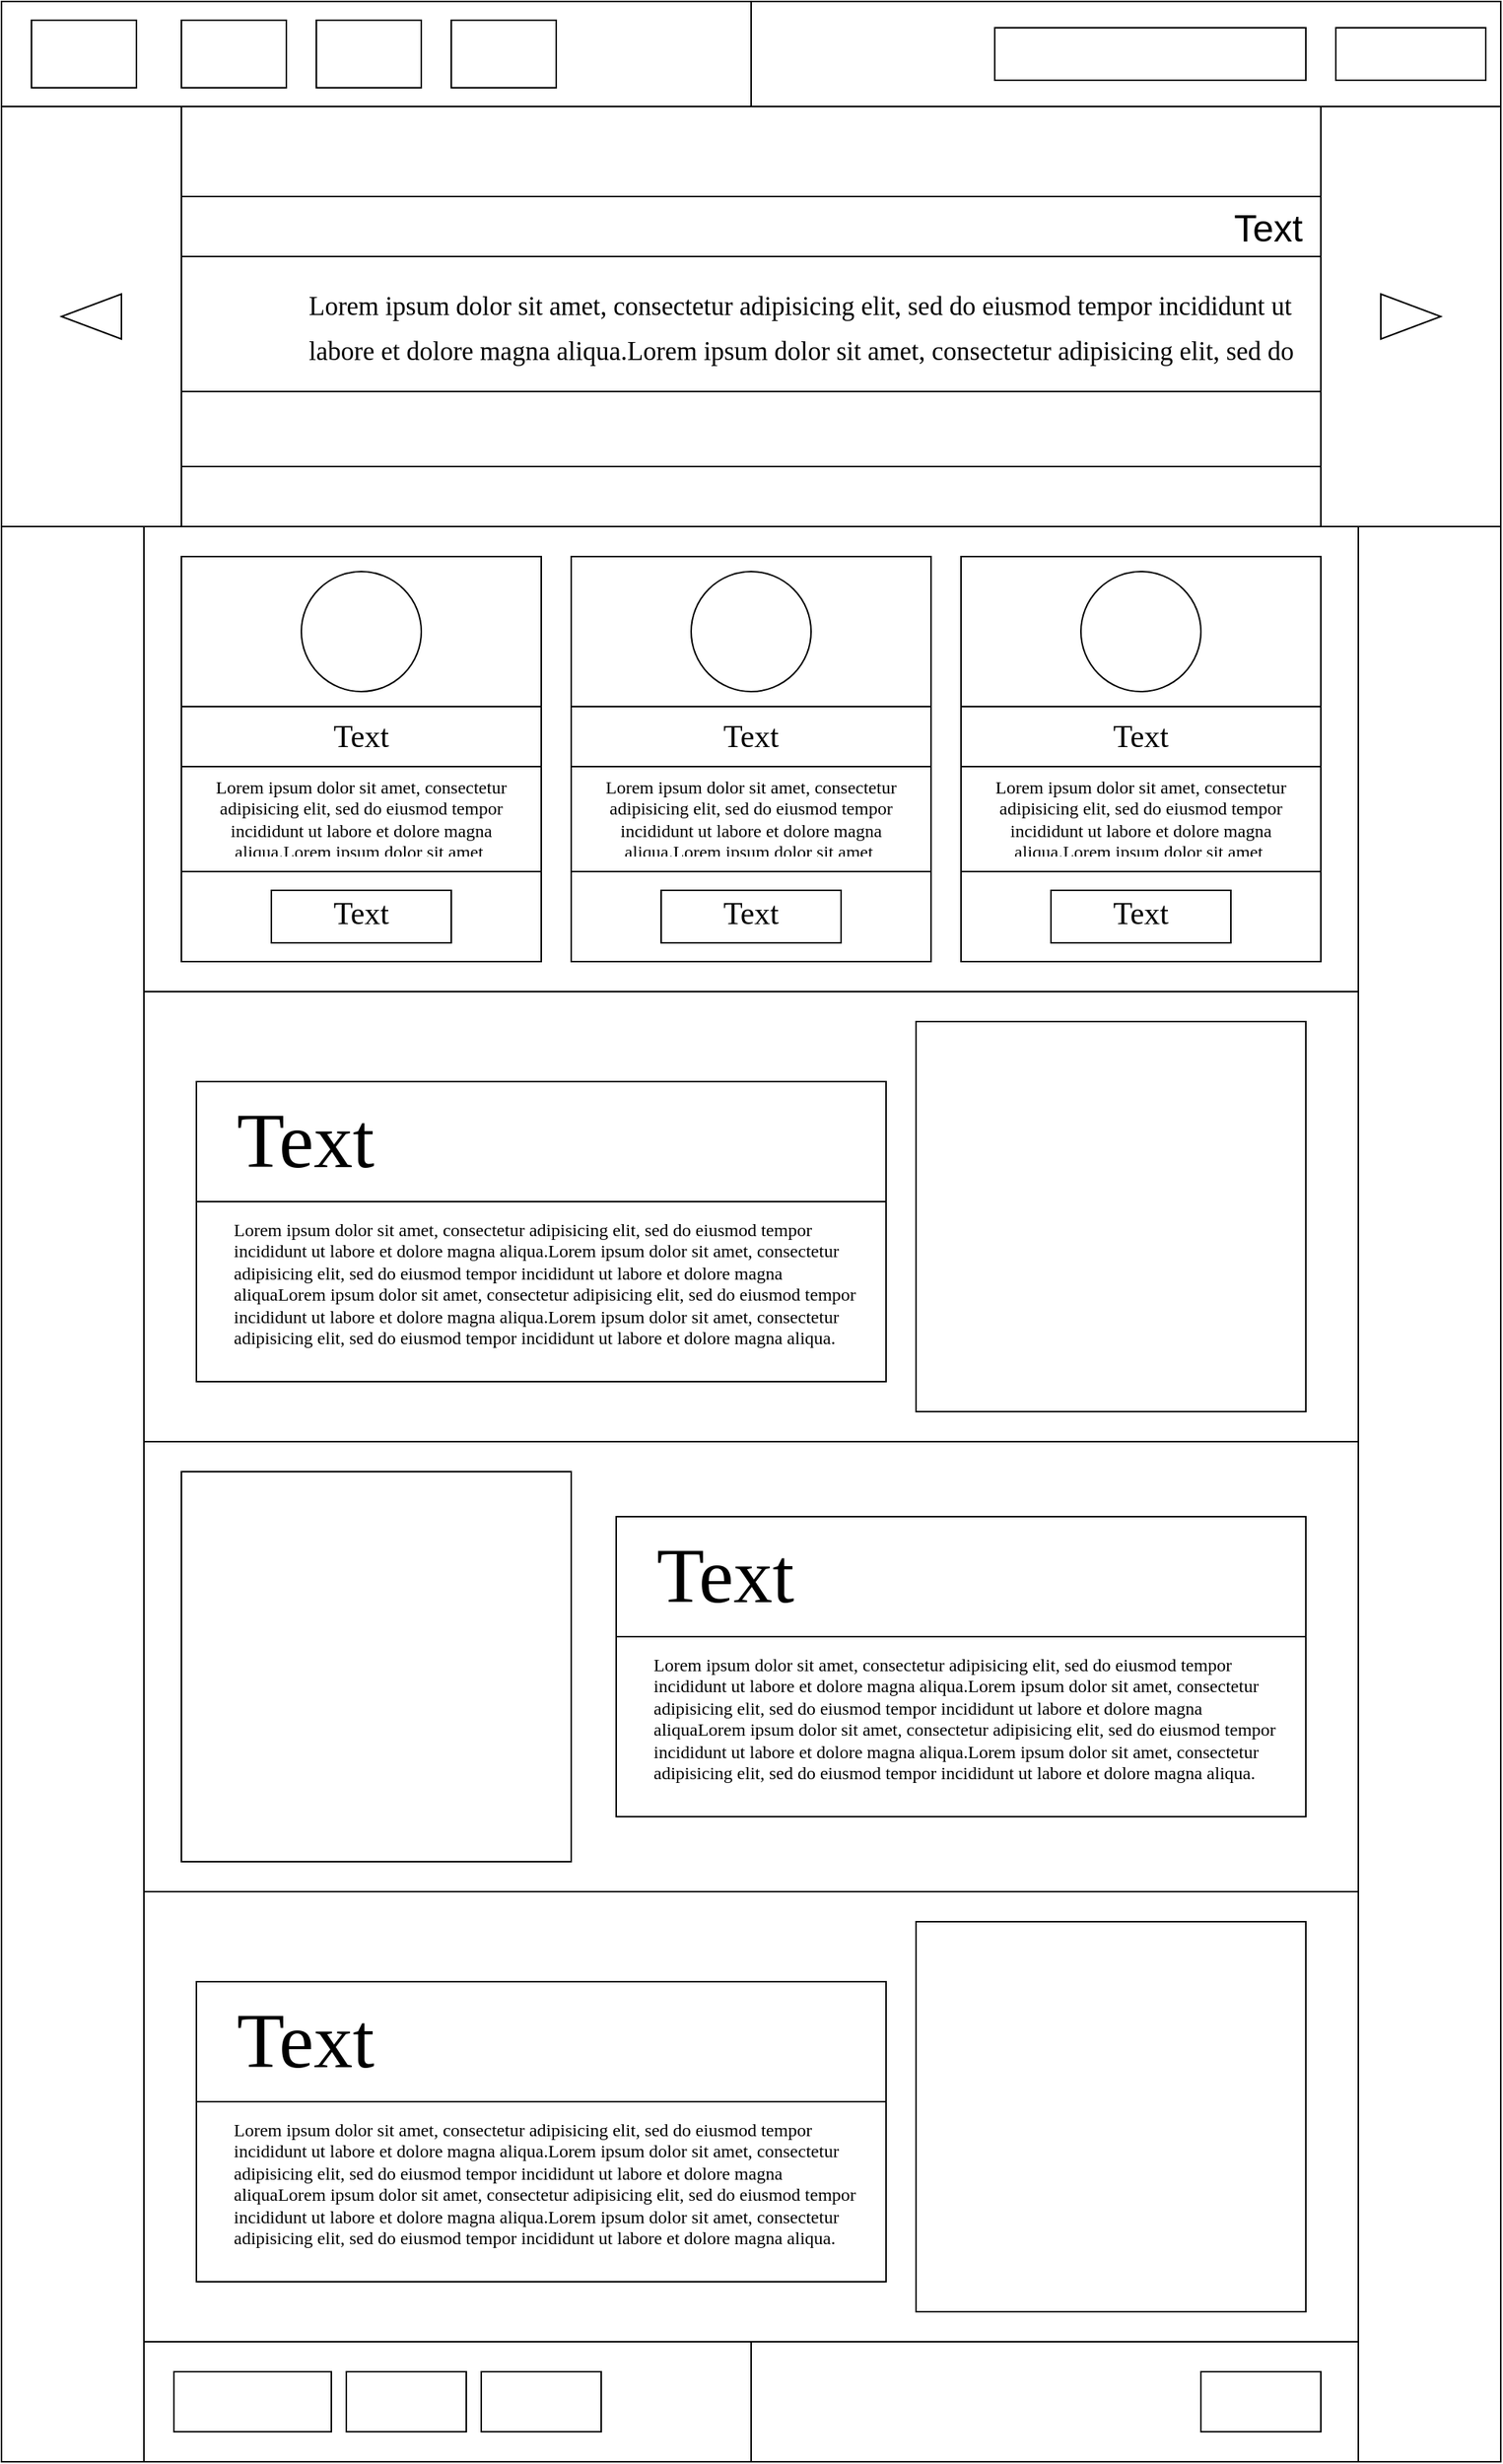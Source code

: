 <mxfile version="17.4.0" type="device"><diagram id="iSoF3-6KIZEfbEZbUt6i" name="Page-1"><mxGraphModel dx="1102" dy="1791" grid="1" gridSize="10" guides="1" tooltips="1" connect="1" arrows="1" fold="1" page="1" pageScale="1" pageWidth="827" pageHeight="1169" math="0" shadow="0"><root><mxCell id="0"/><mxCell id="1" parent="0"/><mxCell id="8V-t8jamgbWhmO7J3Caf-1" value="" style="rounded=0;whiteSpace=wrap;html=1;" vertex="1" parent="1"><mxGeometry y="-10" width="1000" height="1640" as="geometry"/></mxCell><mxCell id="8V-t8jamgbWhmO7J3Caf-3" value="" style="rounded=0;whiteSpace=wrap;html=1;" vertex="1" parent="1"><mxGeometry y="60" width="1000" height="280" as="geometry"/></mxCell><mxCell id="8V-t8jamgbWhmO7J3Caf-4" value="" style="rounded=0;whiteSpace=wrap;html=1;" vertex="1" parent="1"><mxGeometry y="60" width="120" height="280" as="geometry"/></mxCell><mxCell id="8V-t8jamgbWhmO7J3Caf-5" value="" style="rounded=0;whiteSpace=wrap;html=1;" vertex="1" parent="1"><mxGeometry x="880" y="60" width="120" height="280" as="geometry"/></mxCell><mxCell id="8V-t8jamgbWhmO7J3Caf-6" value="" style="rounded=0;whiteSpace=wrap;html=1;" vertex="1" parent="1"><mxGeometry x="120" y="60" width="760" height="280" as="geometry"/></mxCell><mxCell id="8V-t8jamgbWhmO7J3Caf-7" value="" style="rounded=0;whiteSpace=wrap;html=1;" vertex="1" parent="1"><mxGeometry x="120" y="300" width="760" height="40" as="geometry"/></mxCell><mxCell id="8V-t8jamgbWhmO7J3Caf-8" value="" style="rounded=0;whiteSpace=wrap;html=1;" vertex="1" parent="1"><mxGeometry x="120" y="120" width="760" height="40" as="geometry"/></mxCell><mxCell id="8V-t8jamgbWhmO7J3Caf-9" value="" style="rounded=0;whiteSpace=wrap;html=1;" vertex="1" parent="1"><mxGeometry x="120" y="160" width="760" height="90" as="geometry"/></mxCell><mxCell id="8V-t8jamgbWhmO7J3Caf-10" value="" style="rounded=0;whiteSpace=wrap;html=1;" vertex="1" parent="1"><mxGeometry x="120" y="250" width="760" height="50" as="geometry"/></mxCell><mxCell id="8V-t8jamgbWhmO7J3Caf-11" value="Text" style="text;html=1;strokeColor=none;fillColor=none;align=right;verticalAlign=middle;whiteSpace=wrap;rounded=0;fontSize=25;" vertex="1" parent="1"><mxGeometry x="290" y="120" width="580" height="40" as="geometry"/></mxCell><mxCell id="8V-t8jamgbWhmO7J3Caf-13" value="&lt;p&gt;&lt;/p&gt;&lt;span style=&quot;font-family: &amp;#34;verdana&amp;#34; ; font-size: 17.5px&quot;&gt;Lorem ipsum dolor sit amet, consectetur adipisicing elit, sed do eiusmod tempor incididunt ut labore et dolore magna aliqua.&lt;/span&gt;&lt;span style=&quot;font-family: &amp;#34;verdana&amp;#34; ; font-size: 17.5px&quot;&gt;Lorem ipsum dolor sit amet, consectetur adipisicing elit, sed do eiusmod tempor incididunt ut labore et dolore magna aliqua&lt;/span&gt;&lt;span style=&quot;font-family: &amp;#34;verdana&amp;#34; ; font-size: 17.5px&quot;&gt;Lorem ipsum dolor sit amet, consectetur adipisicing elit, sed do eiusmod tempor incididunt ut labore et dolore magna aliqua.&lt;/span&gt;&lt;span style=&quot;font-family: &amp;#34;verdana&amp;#34; ; font-size: 17.5px&quot;&gt;Lorem ipsum dolor sit amet, consectetur adipisicing elit, sed do eiusmod tempor incididunt ut labore et dolore magna aliqua.&lt;/span&gt;&lt;span style=&quot;font-family: &amp;#34;verdana&amp;#34; ; font-size: 17.5px&quot;&gt;&lt;br&gt;.&lt;/span&gt;" style="text;html=1;strokeColor=none;fillColor=none;spacing=5;spacingTop=-20;whiteSpace=wrap;overflow=hidden;rounded=0;fontSize=25;" vertex="1" parent="1"><mxGeometry x="200" y="160" width="680" height="80" as="geometry"/></mxCell><mxCell id="8V-t8jamgbWhmO7J3Caf-14" value="" style="rounded=0;whiteSpace=wrap;html=1;" vertex="1" parent="1"><mxGeometry y="-10" width="1000" height="70" as="geometry"/></mxCell><mxCell id="8V-t8jamgbWhmO7J3Caf-15" value="" style="rounded=0;whiteSpace=wrap;html=1;" vertex="1" parent="1"><mxGeometry y="-10" width="500" height="70" as="geometry"/></mxCell><mxCell id="8V-t8jamgbWhmO7J3Caf-16" value="" style="rounded=0;whiteSpace=wrap;html=1;" vertex="1" parent="1"><mxGeometry x="500" y="-10" width="500" height="70" as="geometry"/></mxCell><mxCell id="8V-t8jamgbWhmO7J3Caf-17" value="" style="rounded=0;whiteSpace=wrap;html=1;" vertex="1" parent="1"><mxGeometry x="20" y="2.5" width="70" height="45" as="geometry"/></mxCell><mxCell id="8V-t8jamgbWhmO7J3Caf-21" value="" style="rounded=0;whiteSpace=wrap;html=1;" vertex="1" parent="1"><mxGeometry x="890" y="7.5" width="100" height="35" as="geometry"/></mxCell><mxCell id="8V-t8jamgbWhmO7J3Caf-22" value="" style="rounded=0;whiteSpace=wrap;html=1;" vertex="1" parent="1"><mxGeometry x="662.5" y="7.5" width="207.5" height="35" as="geometry"/></mxCell><mxCell id="8V-t8jamgbWhmO7J3Caf-23" value="" style="rounded=0;whiteSpace=wrap;html=1;" vertex="1" parent="1"><mxGeometry x="120" y="2.5" width="70" height="45" as="geometry"/></mxCell><mxCell id="8V-t8jamgbWhmO7J3Caf-24" value="" style="rounded=0;whiteSpace=wrap;html=1;" vertex="1" parent="1"><mxGeometry x="210" y="2.5" width="70" height="45" as="geometry"/></mxCell><mxCell id="8V-t8jamgbWhmO7J3Caf-25" value="" style="rounded=0;whiteSpace=wrap;html=1;" vertex="1" parent="1"><mxGeometry x="300" y="2.5" width="70" height="45" as="geometry"/></mxCell><mxCell id="8V-t8jamgbWhmO7J3Caf-26" value="" style="html=1;shadow=0;dashed=0;align=center;verticalAlign=middle;shape=mxgraph.arrows2.arrow;dy=0.6;dx=40;flipH=1;notch=0;fontFamily=Verdana;fontSize=21;" vertex="1" parent="1"><mxGeometry x="40" y="185" width="40" height="30" as="geometry"/></mxCell><mxCell id="8V-t8jamgbWhmO7J3Caf-27" value="" style="html=1;shadow=0;dashed=0;align=center;verticalAlign=middle;shape=mxgraph.arrows2.arrow;dy=0.6;dx=40;notch=0;fontFamily=Verdana;fontSize=21;" vertex="1" parent="1"><mxGeometry x="920" y="185" width="40" height="30" as="geometry"/></mxCell><mxCell id="8V-t8jamgbWhmO7J3Caf-29" value="" style="rounded=0;whiteSpace=wrap;html=1;" vertex="1" parent="1"><mxGeometry x="95" y="340" width="810" height="1290" as="geometry"/></mxCell><mxCell id="8V-t8jamgbWhmO7J3Caf-33" value="" style="rounded=0;whiteSpace=wrap;html=1;fontFamily=Verdana;fontSize=21;" vertex="1" parent="1"><mxGeometry x="380" y="360" width="240" height="270" as="geometry"/></mxCell><mxCell id="8V-t8jamgbWhmO7J3Caf-36" value="" style="ellipse;whiteSpace=wrap;html=1;aspect=fixed;fontFamily=Verdana;fontSize=21;" vertex="1" parent="1"><mxGeometry x="460" y="370" width="80" height="80" as="geometry"/></mxCell><mxCell id="8V-t8jamgbWhmO7J3Caf-37" value="" style="rounded=0;whiteSpace=wrap;html=1;fontFamily=Verdana;fontSize=21;" vertex="1" parent="1"><mxGeometry x="380" y="460" width="240" height="40" as="geometry"/></mxCell><mxCell id="8V-t8jamgbWhmO7J3Caf-38" value="" style="rounded=0;whiteSpace=wrap;html=1;fontFamily=Verdana;fontSize=21;" vertex="1" parent="1"><mxGeometry x="380" y="500" width="240" height="70" as="geometry"/></mxCell><mxCell id="8V-t8jamgbWhmO7J3Caf-41" value="" style="rounded=0;whiteSpace=wrap;html=1;fontFamily=Verdana;fontSize=21;" vertex="1" parent="1"><mxGeometry x="380" y="570" width="240" height="60" as="geometry"/></mxCell><mxCell id="8V-t8jamgbWhmO7J3Caf-42" value="" style="rounded=0;whiteSpace=wrap;html=1;fontFamily=Verdana;fontSize=21;" vertex="1" parent="1"><mxGeometry x="440" y="582.5" width="120" height="35" as="geometry"/></mxCell><mxCell id="8V-t8jamgbWhmO7J3Caf-43" value="Text" style="text;html=1;strokeColor=none;fillColor=none;align=center;verticalAlign=middle;whiteSpace=wrap;rounded=0;fontFamily=Verdana;fontSize=21;" vertex="1" parent="1"><mxGeometry x="455" y="582.5" width="90" height="30" as="geometry"/></mxCell><mxCell id="8V-t8jamgbWhmO7J3Caf-44" value="Text" style="text;html=1;strokeColor=none;fillColor=none;align=center;verticalAlign=middle;whiteSpace=wrap;rounded=0;fontFamily=Verdana;fontSize=21;" vertex="1" parent="1"><mxGeometry x="400" y="465" width="200" height="30" as="geometry"/></mxCell><mxCell id="8V-t8jamgbWhmO7J3Caf-45" value="&lt;p style=&quot;font-size: 12px;&quot;&gt;&lt;/p&gt;&lt;span style=&quot;font-family: verdana; font-size: 12px;&quot;&gt;Lorem ipsum dolor sit amet, consectetur adipisicing elit, sed do eiusmod tempor incididunt ut labore et dolore magna aliqua.&lt;/span&gt;&lt;span style=&quot;font-family: verdana; font-size: 12px;&quot;&gt;Lorem ipsum dolor sit amet, consectetur adipisicing elit, sed do eiusmod tempor incididunt ut labore et dolore magna aliqua&lt;/span&gt;&lt;span style=&quot;font-family: verdana; font-size: 12px;&quot;&gt;Lorem ipsum dolor sit amet, consectetur adipisicing elit, sed do eiusmod tempor incididunt ut labore et dolore magna aliqua.&lt;/span&gt;&lt;span style=&quot;font-family: verdana; font-size: 12px;&quot;&gt;Lorem ipsum dolor sit amet, consectetur adipisicing elit, sed do eiusmod tempor incididunt ut labore et dolore magna aliqua.&lt;/span&gt;&lt;span style=&quot;font-family: verdana; font-size: 12px;&quot;&gt;&lt;br style=&quot;font-size: 12px;&quot;&gt;.&lt;/span&gt;" style="text;html=1;strokeColor=none;fillColor=none;spacing=5;spacingTop=-20;whiteSpace=wrap;overflow=hidden;rounded=0;fontSize=12;align=center;" vertex="1" parent="1"><mxGeometry x="390" y="505" width="220" height="55" as="geometry"/></mxCell><mxCell id="8V-t8jamgbWhmO7J3Caf-47" value="" style="rounded=0;whiteSpace=wrap;html=1;fontFamily=Verdana;fontSize=21;" vertex="1" parent="1"><mxGeometry x="120" y="360" width="240" height="270" as="geometry"/></mxCell><mxCell id="8V-t8jamgbWhmO7J3Caf-48" value="" style="ellipse;whiteSpace=wrap;html=1;aspect=fixed;fontFamily=Verdana;fontSize=21;" vertex="1" parent="1"><mxGeometry x="200" y="370" width="80" height="80" as="geometry"/></mxCell><mxCell id="8V-t8jamgbWhmO7J3Caf-49" value="" style="rounded=0;whiteSpace=wrap;html=1;fontFamily=Verdana;fontSize=21;" vertex="1" parent="1"><mxGeometry x="120" y="460" width="240" height="40" as="geometry"/></mxCell><mxCell id="8V-t8jamgbWhmO7J3Caf-50" value="" style="rounded=0;whiteSpace=wrap;html=1;fontFamily=Verdana;fontSize=21;" vertex="1" parent="1"><mxGeometry x="120" y="500" width="240" height="70" as="geometry"/></mxCell><mxCell id="8V-t8jamgbWhmO7J3Caf-51" value="" style="rounded=0;whiteSpace=wrap;html=1;fontFamily=Verdana;fontSize=21;" vertex="1" parent="1"><mxGeometry x="120" y="570" width="240" height="60" as="geometry"/></mxCell><mxCell id="8V-t8jamgbWhmO7J3Caf-52" value="" style="rounded=0;whiteSpace=wrap;html=1;fontFamily=Verdana;fontSize=21;" vertex="1" parent="1"><mxGeometry x="180" y="582.5" width="120" height="35" as="geometry"/></mxCell><mxCell id="8V-t8jamgbWhmO7J3Caf-53" value="Text" style="text;html=1;strokeColor=none;fillColor=none;align=center;verticalAlign=middle;whiteSpace=wrap;rounded=0;fontFamily=Verdana;fontSize=21;" vertex="1" parent="1"><mxGeometry x="195" y="582.5" width="90" height="30" as="geometry"/></mxCell><mxCell id="8V-t8jamgbWhmO7J3Caf-54" value="Text" style="text;html=1;strokeColor=none;fillColor=none;align=center;verticalAlign=middle;whiteSpace=wrap;rounded=0;fontFamily=Verdana;fontSize=21;" vertex="1" parent="1"><mxGeometry x="140" y="465" width="200" height="30" as="geometry"/></mxCell><mxCell id="8V-t8jamgbWhmO7J3Caf-55" value="&lt;p style=&quot;font-size: 12px;&quot;&gt;&lt;/p&gt;&lt;span style=&quot;font-family: verdana; font-size: 12px;&quot;&gt;Lorem ipsum dolor sit amet, consectetur adipisicing elit, sed do eiusmod tempor incididunt ut labore et dolore magna aliqua.&lt;/span&gt;&lt;span style=&quot;font-family: verdana; font-size: 12px;&quot;&gt;Lorem ipsum dolor sit amet, consectetur adipisicing elit, sed do eiusmod tempor incididunt ut labore et dolore magna aliqua&lt;/span&gt;&lt;span style=&quot;font-family: verdana; font-size: 12px;&quot;&gt;Lorem ipsum dolor sit amet, consectetur adipisicing elit, sed do eiusmod tempor incididunt ut labore et dolore magna aliqua.&lt;/span&gt;&lt;span style=&quot;font-family: verdana; font-size: 12px;&quot;&gt;Lorem ipsum dolor sit amet, consectetur adipisicing elit, sed do eiusmod tempor incididunt ut labore et dolore magna aliqua.&lt;/span&gt;&lt;span style=&quot;font-family: verdana; font-size: 12px;&quot;&gt;&lt;br style=&quot;font-size: 12px;&quot;&gt;.&lt;/span&gt;" style="text;html=1;strokeColor=none;fillColor=none;spacing=5;spacingTop=-20;whiteSpace=wrap;overflow=hidden;rounded=0;fontSize=12;align=center;" vertex="1" parent="1"><mxGeometry x="130" y="505" width="220" height="55" as="geometry"/></mxCell><mxCell id="8V-t8jamgbWhmO7J3Caf-56" value="" style="rounded=0;whiteSpace=wrap;html=1;fontFamily=Verdana;fontSize=21;" vertex="1" parent="1"><mxGeometry x="640" y="360" width="240" height="270" as="geometry"/></mxCell><mxCell id="8V-t8jamgbWhmO7J3Caf-57" value="" style="ellipse;whiteSpace=wrap;html=1;aspect=fixed;fontFamily=Verdana;fontSize=21;" vertex="1" parent="1"><mxGeometry x="720" y="370" width="80" height="80" as="geometry"/></mxCell><mxCell id="8V-t8jamgbWhmO7J3Caf-58" value="" style="rounded=0;whiteSpace=wrap;html=1;fontFamily=Verdana;fontSize=21;" vertex="1" parent="1"><mxGeometry x="640" y="460" width="240" height="40" as="geometry"/></mxCell><mxCell id="8V-t8jamgbWhmO7J3Caf-59" value="" style="rounded=0;whiteSpace=wrap;html=1;fontFamily=Verdana;fontSize=21;" vertex="1" parent="1"><mxGeometry x="640" y="500" width="240" height="70" as="geometry"/></mxCell><mxCell id="8V-t8jamgbWhmO7J3Caf-60" value="" style="rounded=0;whiteSpace=wrap;html=1;fontFamily=Verdana;fontSize=21;" vertex="1" parent="1"><mxGeometry x="640" y="570" width="240" height="60" as="geometry"/></mxCell><mxCell id="8V-t8jamgbWhmO7J3Caf-61" value="" style="rounded=0;whiteSpace=wrap;html=1;fontFamily=Verdana;fontSize=21;" vertex="1" parent="1"><mxGeometry x="700" y="582.5" width="120" height="35" as="geometry"/></mxCell><mxCell id="8V-t8jamgbWhmO7J3Caf-62" value="Text" style="text;html=1;strokeColor=none;fillColor=none;align=center;verticalAlign=middle;whiteSpace=wrap;rounded=0;fontFamily=Verdana;fontSize=21;" vertex="1" parent="1"><mxGeometry x="715" y="582.5" width="90" height="30" as="geometry"/></mxCell><mxCell id="8V-t8jamgbWhmO7J3Caf-63" value="Text" style="text;html=1;strokeColor=none;fillColor=none;align=center;verticalAlign=middle;whiteSpace=wrap;rounded=0;fontFamily=Verdana;fontSize=21;" vertex="1" parent="1"><mxGeometry x="660" y="465" width="200" height="30" as="geometry"/></mxCell><mxCell id="8V-t8jamgbWhmO7J3Caf-64" value="&lt;p style=&quot;font-size: 12px;&quot;&gt;&lt;/p&gt;&lt;span style=&quot;font-family: verdana; font-size: 12px;&quot;&gt;Lorem ipsum dolor sit amet, consectetur adipisicing elit, sed do eiusmod tempor incididunt ut labore et dolore magna aliqua.&lt;/span&gt;&lt;span style=&quot;font-family: verdana; font-size: 12px;&quot;&gt;Lorem ipsum dolor sit amet, consectetur adipisicing elit, sed do eiusmod tempor incididunt ut labore et dolore magna aliqua&lt;/span&gt;&lt;span style=&quot;font-family: verdana; font-size: 12px;&quot;&gt;Lorem ipsum dolor sit amet, consectetur adipisicing elit, sed do eiusmod tempor incididunt ut labore et dolore magna aliqua.&lt;/span&gt;&lt;span style=&quot;font-family: verdana; font-size: 12px;&quot;&gt;Lorem ipsum dolor sit amet, consectetur adipisicing elit, sed do eiusmod tempor incididunt ut labore et dolore magna aliqua.&lt;/span&gt;&lt;span style=&quot;font-family: verdana; font-size: 12px;&quot;&gt;&lt;br style=&quot;font-size: 12px;&quot;&gt;.&lt;/span&gt;" style="text;html=1;strokeColor=none;fillColor=none;spacing=5;spacingTop=-20;whiteSpace=wrap;overflow=hidden;rounded=0;fontSize=12;align=center;" vertex="1" parent="1"><mxGeometry x="650" y="505" width="220" height="55" as="geometry"/></mxCell><mxCell id="8V-t8jamgbWhmO7J3Caf-68" value="" style="rounded=0;whiteSpace=wrap;html=1;" vertex="1" parent="1"><mxGeometry x="95" y="650" width="810" height="300" as="geometry"/></mxCell><mxCell id="8V-t8jamgbWhmO7J3Caf-70" value="" style="whiteSpace=wrap;html=1;aspect=fixed;fontFamily=Verdana;fontSize=12;" vertex="1" parent="1"><mxGeometry x="610" y="670" width="260" height="260" as="geometry"/></mxCell><mxCell id="8V-t8jamgbWhmO7J3Caf-71" value="" style="rounded=0;whiteSpace=wrap;html=1;fontFamily=Verdana;fontSize=12;" vertex="1" parent="1"><mxGeometry x="130" y="710" width="460" height="80" as="geometry"/></mxCell><mxCell id="8V-t8jamgbWhmO7J3Caf-72" value="" style="rounded=0;whiteSpace=wrap;html=1;fontFamily=Verdana;fontSize=12;" vertex="1" parent="1"><mxGeometry x="130" y="790" width="460" height="120" as="geometry"/></mxCell><mxCell id="8V-t8jamgbWhmO7J3Caf-73" value="Text" style="text;html=1;strokeColor=none;fillColor=none;align=left;verticalAlign=middle;whiteSpace=wrap;rounded=0;fontFamily=Verdana;fontSize=52;" vertex="1" parent="1"><mxGeometry x="155" y="725" width="390" height="50" as="geometry"/></mxCell><mxCell id="8V-t8jamgbWhmO7J3Caf-75" value="&lt;p style=&quot;font-size: 12px;&quot;&gt;&lt;/p&gt;&lt;span style=&quot;font-family: verdana; font-size: 12px;&quot;&gt;Lorem ipsum dolor sit amet, consectetur adipisicing elit, sed do eiusmod tempor incididunt ut labore et dolore magna aliqua.&lt;/span&gt;&lt;span style=&quot;font-family: verdana; font-size: 12px;&quot;&gt;Lorem ipsum dolor sit amet, consectetur adipisicing elit, sed do eiusmod tempor incididunt ut labore et dolore magna aliqua&lt;/span&gt;&lt;span style=&quot;font-family: verdana; font-size: 12px;&quot;&gt;Lorem ipsum dolor sit amet, consectetur adipisicing elit, sed do eiusmod tempor incididunt ut labore et dolore magna aliqua.&lt;/span&gt;&lt;span style=&quot;font-family: verdana; font-size: 12px;&quot;&gt;Lorem ipsum dolor sit amet, consectetur adipisicing elit, sed do eiusmod tempor incididunt ut labore et dolore magna aliqua.&lt;/span&gt;&lt;span style=&quot;font-family: verdana; font-size: 12px;&quot;&gt;&lt;br style=&quot;font-size: 12px;&quot;&gt;.&lt;/span&gt;" style="text;html=1;strokeColor=none;fillColor=none;spacing=5;spacingTop=-20;whiteSpace=wrap;overflow=hidden;rounded=0;fontSize=12;align=left;" vertex="1" parent="1"><mxGeometry x="150" y="800" width="430" height="90" as="geometry"/></mxCell><mxCell id="8V-t8jamgbWhmO7J3Caf-76" value="" style="rounded=0;whiteSpace=wrap;html=1;" vertex="1" parent="1"><mxGeometry x="95" y="950" width="810" height="300" as="geometry"/></mxCell><mxCell id="8V-t8jamgbWhmO7J3Caf-77" value="" style="whiteSpace=wrap;html=1;aspect=fixed;fontFamily=Verdana;fontSize=12;" vertex="1" parent="1"><mxGeometry x="120" y="970" width="260" height="260" as="geometry"/></mxCell><mxCell id="8V-t8jamgbWhmO7J3Caf-78" value="" style="rounded=0;whiteSpace=wrap;html=1;fontFamily=Verdana;fontSize=12;" vertex="1" parent="1"><mxGeometry x="410" y="1000" width="460" height="80" as="geometry"/></mxCell><mxCell id="8V-t8jamgbWhmO7J3Caf-79" value="" style="rounded=0;whiteSpace=wrap;html=1;fontFamily=Verdana;fontSize=12;" vertex="1" parent="1"><mxGeometry x="410" y="1080" width="460" height="120" as="geometry"/></mxCell><mxCell id="8V-t8jamgbWhmO7J3Caf-80" value="Text" style="text;html=1;strokeColor=none;fillColor=none;align=left;verticalAlign=middle;whiteSpace=wrap;rounded=0;fontFamily=Verdana;fontSize=52;" vertex="1" parent="1"><mxGeometry x="435" y="1015" width="390" height="50" as="geometry"/></mxCell><mxCell id="8V-t8jamgbWhmO7J3Caf-81" value="&lt;p style=&quot;font-size: 12px;&quot;&gt;&lt;/p&gt;&lt;span style=&quot;font-family: verdana; font-size: 12px;&quot;&gt;Lorem ipsum dolor sit amet, consectetur adipisicing elit, sed do eiusmod tempor incididunt ut labore et dolore magna aliqua.&lt;/span&gt;&lt;span style=&quot;font-family: verdana; font-size: 12px;&quot;&gt;Lorem ipsum dolor sit amet, consectetur adipisicing elit, sed do eiusmod tempor incididunt ut labore et dolore magna aliqua&lt;/span&gt;&lt;span style=&quot;font-family: verdana; font-size: 12px;&quot;&gt;Lorem ipsum dolor sit amet, consectetur adipisicing elit, sed do eiusmod tempor incididunt ut labore et dolore magna aliqua.&lt;/span&gt;&lt;span style=&quot;font-family: verdana; font-size: 12px;&quot;&gt;Lorem ipsum dolor sit amet, consectetur adipisicing elit, sed do eiusmod tempor incididunt ut labore et dolore magna aliqua.&lt;/span&gt;&lt;span style=&quot;font-family: verdana; font-size: 12px;&quot;&gt;&lt;br style=&quot;font-size: 12px;&quot;&gt;.&lt;/span&gt;" style="text;html=1;strokeColor=none;fillColor=none;spacing=5;spacingTop=-20;whiteSpace=wrap;overflow=hidden;rounded=0;fontSize=12;align=left;" vertex="1" parent="1"><mxGeometry x="430" y="1090" width="430" height="90" as="geometry"/></mxCell><mxCell id="8V-t8jamgbWhmO7J3Caf-82" value="" style="rounded=0;whiteSpace=wrap;html=1;" vertex="1" parent="1"><mxGeometry x="95" y="1250" width="810" height="300" as="geometry"/></mxCell><mxCell id="8V-t8jamgbWhmO7J3Caf-83" value="" style="whiteSpace=wrap;html=1;aspect=fixed;fontFamily=Verdana;fontSize=12;" vertex="1" parent="1"><mxGeometry x="610" y="1270" width="260" height="260" as="geometry"/></mxCell><mxCell id="8V-t8jamgbWhmO7J3Caf-84" value="" style="rounded=0;whiteSpace=wrap;html=1;fontFamily=Verdana;fontSize=12;" vertex="1" parent="1"><mxGeometry x="130" y="1310" width="460" height="80" as="geometry"/></mxCell><mxCell id="8V-t8jamgbWhmO7J3Caf-85" value="" style="rounded=0;whiteSpace=wrap;html=1;fontFamily=Verdana;fontSize=12;" vertex="1" parent="1"><mxGeometry x="130" y="1390" width="460" height="120" as="geometry"/></mxCell><mxCell id="8V-t8jamgbWhmO7J3Caf-86" value="Text" style="text;html=1;strokeColor=none;fillColor=none;align=left;verticalAlign=middle;whiteSpace=wrap;rounded=0;fontFamily=Verdana;fontSize=52;" vertex="1" parent="1"><mxGeometry x="155" y="1325" width="390" height="50" as="geometry"/></mxCell><mxCell id="8V-t8jamgbWhmO7J3Caf-87" value="&lt;p style=&quot;font-size: 12px;&quot;&gt;&lt;/p&gt;&lt;span style=&quot;font-family: verdana; font-size: 12px;&quot;&gt;Lorem ipsum dolor sit amet, consectetur adipisicing elit, sed do eiusmod tempor incididunt ut labore et dolore magna aliqua.&lt;/span&gt;&lt;span style=&quot;font-family: verdana; font-size: 12px;&quot;&gt;Lorem ipsum dolor sit amet, consectetur adipisicing elit, sed do eiusmod tempor incididunt ut labore et dolore magna aliqua&lt;/span&gt;&lt;span style=&quot;font-family: verdana; font-size: 12px;&quot;&gt;Lorem ipsum dolor sit amet, consectetur adipisicing elit, sed do eiusmod tempor incididunt ut labore et dolore magna aliqua.&lt;/span&gt;&lt;span style=&quot;font-family: verdana; font-size: 12px;&quot;&gt;Lorem ipsum dolor sit amet, consectetur adipisicing elit, sed do eiusmod tempor incididunt ut labore et dolore magna aliqua.&lt;/span&gt;&lt;span style=&quot;font-family: verdana; font-size: 12px;&quot;&gt;&lt;br style=&quot;font-size: 12px;&quot;&gt;.&lt;/span&gt;" style="text;html=1;strokeColor=none;fillColor=none;spacing=5;spacingTop=-20;whiteSpace=wrap;overflow=hidden;rounded=0;fontSize=12;align=left;" vertex="1" parent="1"><mxGeometry x="150" y="1400" width="430" height="90" as="geometry"/></mxCell><mxCell id="8V-t8jamgbWhmO7J3Caf-89" value="" style="rounded=0;whiteSpace=wrap;html=1;" vertex="1" parent="1"><mxGeometry x="95" y="1550" width="810" height="80" as="geometry"/></mxCell><mxCell id="8V-t8jamgbWhmO7J3Caf-90" value="" style="rounded=0;whiteSpace=wrap;html=1;" vertex="1" parent="1"><mxGeometry x="95" y="1550" width="405" height="80" as="geometry"/></mxCell><mxCell id="8V-t8jamgbWhmO7J3Caf-91" value="" style="rounded=0;whiteSpace=wrap;html=1;fontFamily=Verdana;fontSize=52;" vertex="1" parent="1"><mxGeometry x="115" y="1570" width="105" height="40" as="geometry"/></mxCell><mxCell id="8V-t8jamgbWhmO7J3Caf-92" value="" style="rounded=0;whiteSpace=wrap;html=1;fontFamily=Verdana;fontSize=52;" vertex="1" parent="1"><mxGeometry x="230" y="1570" width="80" height="40" as="geometry"/></mxCell><mxCell id="8V-t8jamgbWhmO7J3Caf-94" value="" style="rounded=0;whiteSpace=wrap;html=1;fontFamily=Verdana;fontSize=52;" vertex="1" parent="1"><mxGeometry x="320" y="1570" width="80" height="40" as="geometry"/></mxCell><mxCell id="8V-t8jamgbWhmO7J3Caf-95" value="" style="rounded=0;whiteSpace=wrap;html=1;fontFamily=Verdana;fontSize=52;" vertex="1" parent="1"><mxGeometry x="800" y="1570" width="80" height="40" as="geometry"/></mxCell></root></mxGraphModel></diagram></mxfile>